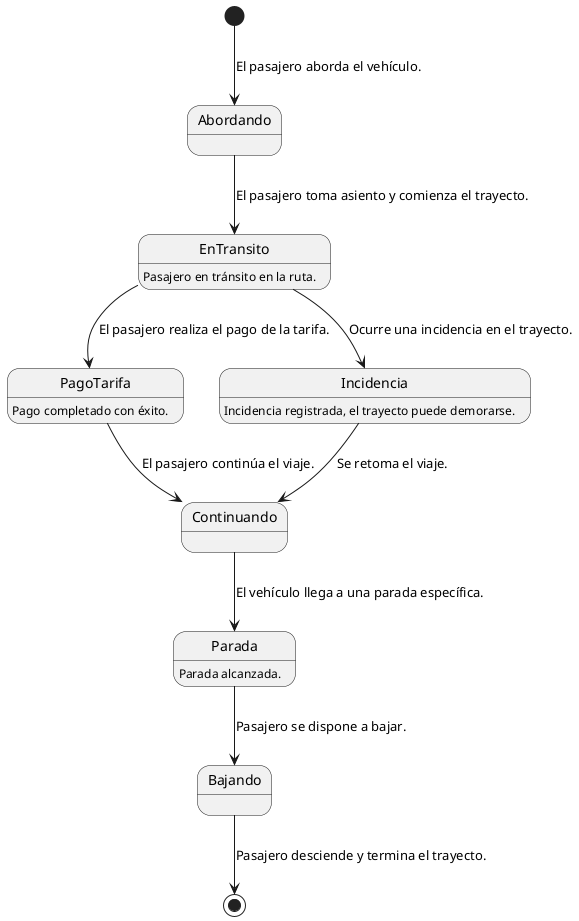 @startuml
[*] --> Abordando : El pasajero aborda el vehículo.

Abordando --> EnTransito : El pasajero toma asiento y comienza el trayecto.
EnTransito : Pasajero en tránsito en la ruta.

EnTransito --> PagoTarifa : El pasajero realiza el pago de la tarifa.
PagoTarifa : Pago completado con éxito.

PagoTarifa --> Continuando : El pasajero continúa el viaje.

Continuando --> Parada : El vehículo llega a una parada específica.
Parada : Parada alcanzada.

Parada --> Bajando : Pasajero se dispone a bajar.

Bajando --> [*] : Pasajero desciende y termina el trayecto.

EnTransito --> Incidencia : Ocurre una incidencia en el trayecto.
Incidencia : Incidencia registrada, el trayecto puede demorarse.

Incidencia --> Continuando : Se retoma el viaje.

@enduml
